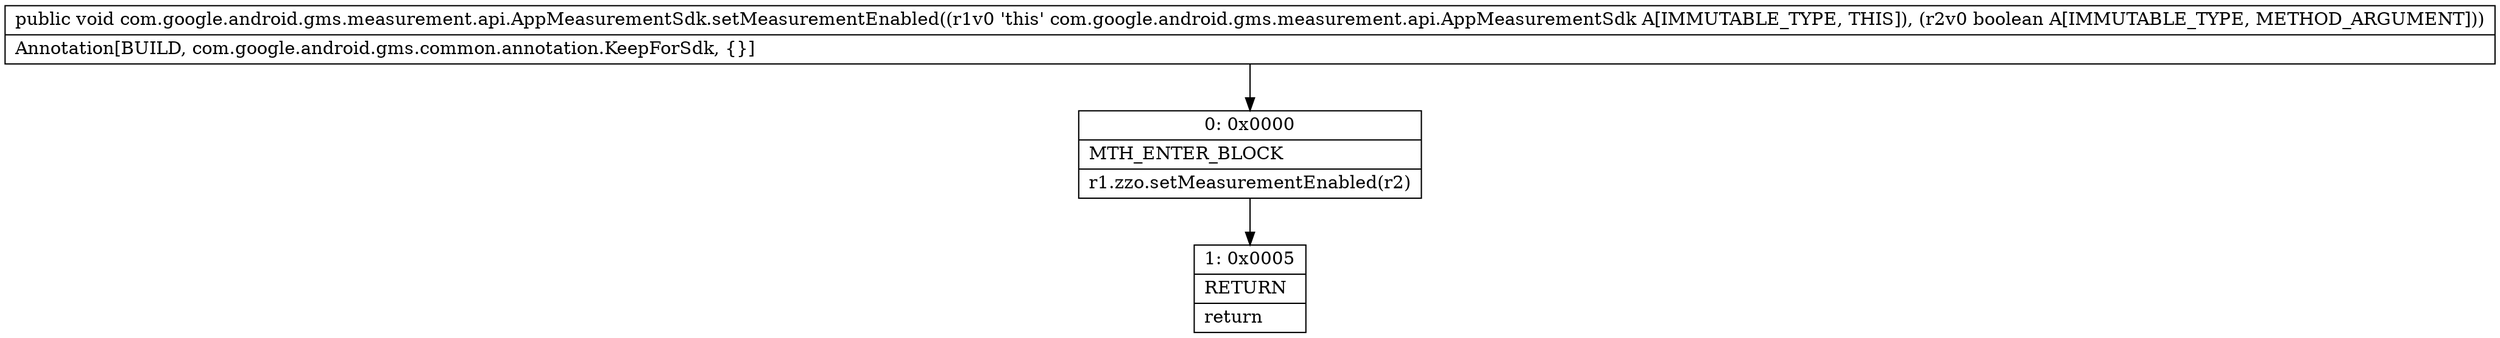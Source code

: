 digraph "CFG forcom.google.android.gms.measurement.api.AppMeasurementSdk.setMeasurementEnabled(Z)V" {
Node_0 [shape=record,label="{0\:\ 0x0000|MTH_ENTER_BLOCK\l|r1.zzo.setMeasurementEnabled(r2)\l}"];
Node_1 [shape=record,label="{1\:\ 0x0005|RETURN\l|return\l}"];
MethodNode[shape=record,label="{public void com.google.android.gms.measurement.api.AppMeasurementSdk.setMeasurementEnabled((r1v0 'this' com.google.android.gms.measurement.api.AppMeasurementSdk A[IMMUTABLE_TYPE, THIS]), (r2v0 boolean A[IMMUTABLE_TYPE, METHOD_ARGUMENT]))  | Annotation[BUILD, com.google.android.gms.common.annotation.KeepForSdk, \{\}]\l}"];
MethodNode -> Node_0;
Node_0 -> Node_1;
}

